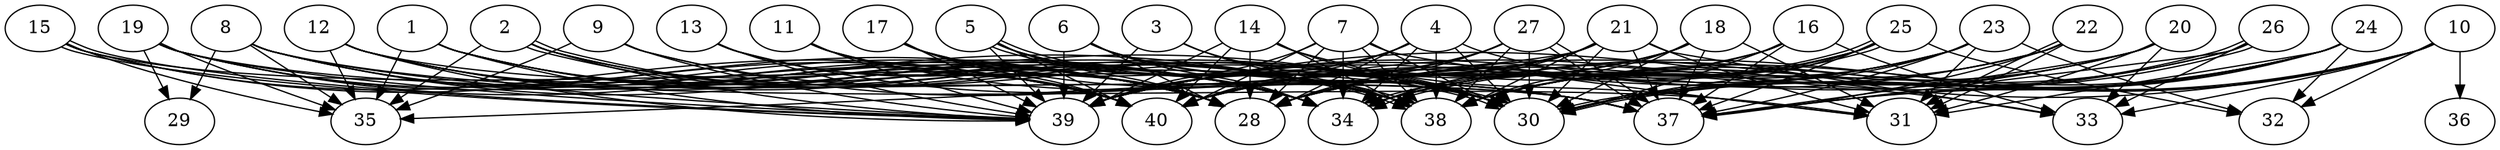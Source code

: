 // DAG automatically generated by daggen at Thu Oct  3 14:06:49 2019
// ./daggen --dot -n 40 --ccr 0.5 --fat 0.9 --regular 0.9 --density 0.9 --mindata 5242880 --maxdata 52428800 
digraph G {
  1 [size="35842048", alpha="0.10", expect_size="17921024"] 
  1 -> 28 [size ="17921024"]
  1 -> 30 [size ="17921024"]
  1 -> 34 [size ="17921024"]
  1 -> 35 [size ="17921024"]
  1 -> 38 [size ="17921024"]
  1 -> 39 [size ="17921024"]
  2 [size="79990784", alpha="0.19", expect_size="39995392"] 
  2 -> 30 [size ="39995392"]
  2 -> 30 [size ="39995392"]
  2 -> 34 [size ="39995392"]
  2 -> 35 [size ="39995392"]
  2 -> 38 [size ="39995392"]
  2 -> 39 [size ="39995392"]
  2 -> 40 [size ="39995392"]
  3 [size="19599360", alpha="0.16", expect_size="9799680"] 
  3 -> 30 [size ="9799680"]
  3 -> 38 [size ="9799680"]
  3 -> 39 [size ="9799680"]
  4 [size="34291712", alpha="0.04", expect_size="17145856"] 
  4 -> 28 [size ="17145856"]
  4 -> 30 [size ="17145856"]
  4 -> 33 [size ="17145856"]
  4 -> 34 [size ="17145856"]
  4 -> 38 [size ="17145856"]
  4 -> 39 [size ="17145856"]
  4 -> 40 [size ="17145856"]
  5 [size="25692160", alpha="0.03", expect_size="12846080"] 
  5 -> 28 [size ="12846080"]
  5 -> 30 [size ="12846080"]
  5 -> 34 [size ="12846080"]
  5 -> 38 [size ="12846080"]
  5 -> 38 [size ="12846080"]
  5 -> 39 [size ="12846080"]
  5 -> 40 [size ="12846080"]
  6 [size="39583744", alpha="0.15", expect_size="19791872"] 
  6 -> 28 [size ="19791872"]
  6 -> 30 [size ="19791872"]
  6 -> 34 [size ="19791872"]
  6 -> 38 [size ="19791872"]
  6 -> 39 [size ="19791872"]
  7 [size="64593920", alpha="0.17", expect_size="32296960"] 
  7 -> 28 [size ="32296960"]
  7 -> 30 [size ="32296960"]
  7 -> 31 [size ="32296960"]
  7 -> 34 [size ="32296960"]
  7 -> 38 [size ="32296960"]
  7 -> 39 [size ="32296960"]
  7 -> 40 [size ="32296960"]
  8 [size="56295424", alpha="0.12", expect_size="28147712"] 
  8 -> 28 [size ="28147712"]
  8 -> 29 [size ="28147712"]
  8 -> 30 [size ="28147712"]
  8 -> 31 [size ="28147712"]
  8 -> 34 [size ="28147712"]
  8 -> 35 [size ="28147712"]
  8 -> 39 [size ="28147712"]
  9 [size="100775936", alpha="0.13", expect_size="50387968"] 
  9 -> 30 [size ="50387968"]
  9 -> 35 [size ="50387968"]
  9 -> 37 [size ="50387968"]
  9 -> 39 [size ="50387968"]
  10 [size="104062976", alpha="0.07", expect_size="52031488"] 
  10 -> 30 [size ="52031488"]
  10 -> 32 [size ="52031488"]
  10 -> 33 [size ="52031488"]
  10 -> 34 [size ="52031488"]
  10 -> 36 [size ="52031488"]
  10 -> 37 [size ="52031488"]
  10 -> 39 [size ="52031488"]
  11 [size="57044992", alpha="0.16", expect_size="28522496"] 
  11 -> 28 [size ="28522496"]
  11 -> 34 [size ="28522496"]
  11 -> 37 [size ="28522496"]
  11 -> 39 [size ="28522496"]
  11 -> 40 [size ="28522496"]
  12 [size="102555648", alpha="0.17", expect_size="51277824"] 
  12 -> 28 [size ="51277824"]
  12 -> 34 [size ="51277824"]
  12 -> 35 [size ="51277824"]
  12 -> 37 [size ="51277824"]
  12 -> 38 [size ="51277824"]
  12 -> 39 [size ="51277824"]
  12 -> 40 [size ="51277824"]
  13 [size="99569664", alpha="0.05", expect_size="49784832"] 
  13 -> 28 [size ="49784832"]
  13 -> 37 [size ="49784832"]
  13 -> 39 [size ="49784832"]
  13 -> 40 [size ="49784832"]
  14 [size="78510080", alpha="0.09", expect_size="39255040"] 
  14 -> 28 [size ="39255040"]
  14 -> 30 [size ="39255040"]
  14 -> 31 [size ="39255040"]
  14 -> 38 [size ="39255040"]
  14 -> 39 [size ="39255040"]
  14 -> 40 [size ="39255040"]
  15 [size="98387968", alpha="0.01", expect_size="49193984"] 
  15 -> 28 [size ="49193984"]
  15 -> 30 [size ="49193984"]
  15 -> 35 [size ="49193984"]
  15 -> 39 [size ="49193984"]
  15 -> 39 [size ="49193984"]
  15 -> 40 [size ="49193984"]
  16 [size="16785408", alpha="0.07", expect_size="8392704"] 
  16 -> 28 [size ="8392704"]
  16 -> 30 [size ="8392704"]
  16 -> 33 [size ="8392704"]
  16 -> 34 [size ="8392704"]
  16 -> 37 [size ="8392704"]
  16 -> 39 [size ="8392704"]
  17 [size="87623680", alpha="0.10", expect_size="43811840"] 
  17 -> 28 [size ="43811840"]
  17 -> 37 [size ="43811840"]
  17 -> 38 [size ="43811840"]
  17 -> 39 [size ="43811840"]
  17 -> 40 [size ="43811840"]
  18 [size="71913472", alpha="0.01", expect_size="35956736"] 
  18 -> 28 [size ="35956736"]
  18 -> 30 [size ="35956736"]
  18 -> 31 [size ="35956736"]
  18 -> 37 [size ="35956736"]
  18 -> 38 [size ="35956736"]
  18 -> 39 [size ="35956736"]
  18 -> 40 [size ="35956736"]
  19 [size="36300800", alpha="0.13", expect_size="18150400"] 
  19 -> 28 [size ="18150400"]
  19 -> 29 [size ="18150400"]
  19 -> 35 [size ="18150400"]
  19 -> 37 [size ="18150400"]
  19 -> 38 [size ="18150400"]
  19 -> 39 [size ="18150400"]
  19 -> 40 [size ="18150400"]
  20 [size="98801664", alpha="0.04", expect_size="49400832"] 
  20 -> 28 [size ="49400832"]
  20 -> 31 [size ="49400832"]
  20 -> 33 [size ="49400832"]
  20 -> 37 [size ="49400832"]
  20 -> 38 [size ="49400832"]
  20 -> 39 [size ="49400832"]
  21 [size="36734976", alpha="0.20", expect_size="18367488"] 
  21 -> 28 [size ="18367488"]
  21 -> 30 [size ="18367488"]
  21 -> 31 [size ="18367488"]
  21 -> 33 [size ="18367488"]
  21 -> 34 [size ="18367488"]
  21 -> 35 [size ="18367488"]
  21 -> 37 [size ="18367488"]
  21 -> 38 [size ="18367488"]
  21 -> 39 [size ="18367488"]
  21 -> 40 [size ="18367488"]
  22 [size="19720192", alpha="0.11", expect_size="9860096"] 
  22 -> 28 [size ="9860096"]
  22 -> 31 [size ="9860096"]
  22 -> 31 [size ="9860096"]
  22 -> 37 [size ="9860096"]
  22 -> 38 [size ="9860096"]
  22 -> 39 [size ="9860096"]
  23 [size="99100672", alpha="0.03", expect_size="49550336"] 
  23 -> 30 [size ="49550336"]
  23 -> 31 [size ="49550336"]
  23 -> 32 [size ="49550336"]
  23 -> 34 [size ="49550336"]
  23 -> 37 [size ="49550336"]
  23 -> 38 [size ="49550336"]
  23 -> 39 [size ="49550336"]
  23 -> 40 [size ="49550336"]
  24 [size="28387328", alpha="0.01", expect_size="14193664"] 
  24 -> 28 [size ="14193664"]
  24 -> 30 [size ="14193664"]
  24 -> 31 [size ="14193664"]
  24 -> 32 [size ="14193664"]
  24 -> 34 [size ="14193664"]
  24 -> 37 [size ="14193664"]
  24 -> 38 [size ="14193664"]
  25 [size="69330944", alpha="0.02", expect_size="34665472"] 
  25 -> 28 [size ="34665472"]
  25 -> 30 [size ="34665472"]
  25 -> 32 [size ="34665472"]
  25 -> 34 [size ="34665472"]
  25 -> 34 [size ="34665472"]
  25 -> 37 [size ="34665472"]
  25 -> 38 [size ="34665472"]
  25 -> 40 [size ="34665472"]
  26 [size="73897984", alpha="0.09", expect_size="36948992"] 
  26 -> 30 [size ="36948992"]
  26 -> 30 [size ="36948992"]
  26 -> 33 [size ="36948992"]
  26 -> 37 [size ="36948992"]
  26 -> 38 [size ="36948992"]
  26 -> 40 [size ="36948992"]
  27 [size="12539904", alpha="0.07", expect_size="6269952"] 
  27 -> 28 [size ="6269952"]
  27 -> 30 [size ="6269952"]
  27 -> 37 [size ="6269952"]
  27 -> 37 [size ="6269952"]
  27 -> 38 [size ="6269952"]
  27 -> 39 [size ="6269952"]
  27 -> 40 [size ="6269952"]
  28 [size="60882944", alpha="0.15", expect_size="30441472"] 
  29 [size="65906688", alpha="0.03", expect_size="32953344"] 
  30 [size="35115008", alpha="0.10", expect_size="17557504"] 
  31 [size="54050816", alpha="0.07", expect_size="27025408"] 
  32 [size="53700608", alpha="0.03", expect_size="26850304"] 
  33 [size="103571456", alpha="0.19", expect_size="51785728"] 
  34 [size="24035328", alpha="0.09", expect_size="12017664"] 
  35 [size="27639808", alpha="0.17", expect_size="13819904"] 
  36 [size="35223552", alpha="0.07", expect_size="17611776"] 
  37 [size="75882496", alpha="0.13", expect_size="37941248"] 
  38 [size="14983168", alpha="0.12", expect_size="7491584"] 
  39 [size="87078912", alpha="0.17", expect_size="43539456"] 
  40 [size="99348480", alpha="0.00", expect_size="49674240"] 
}
